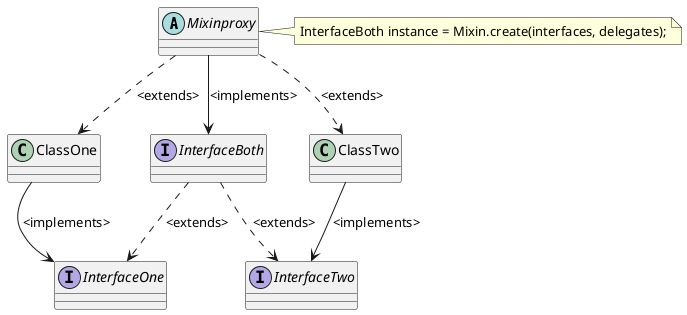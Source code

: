 @startuml
' http://plantuml.com/classes.html
abstract class Mixinproxy
interface InterfaceOne
interface InterfaceTwo
interface InterfaceBoth

ClassOne --> InterfaceOne : <implements>
ClassTwo --> InterfaceTwo : <implements>
InterfaceBoth ..> InterfaceOne : <extends>
InterfaceBoth ..> InterfaceTwo : <extends>
Mixinproxy --> InterfaceBoth : <implements>
Mixinproxy ..> ClassOne : <extends>
Mixinproxy ..> ClassTwo : <extends>

note right of Mixinproxy : InterfaceBoth instance = Mixin.create(interfaces, delegates);

@enduml